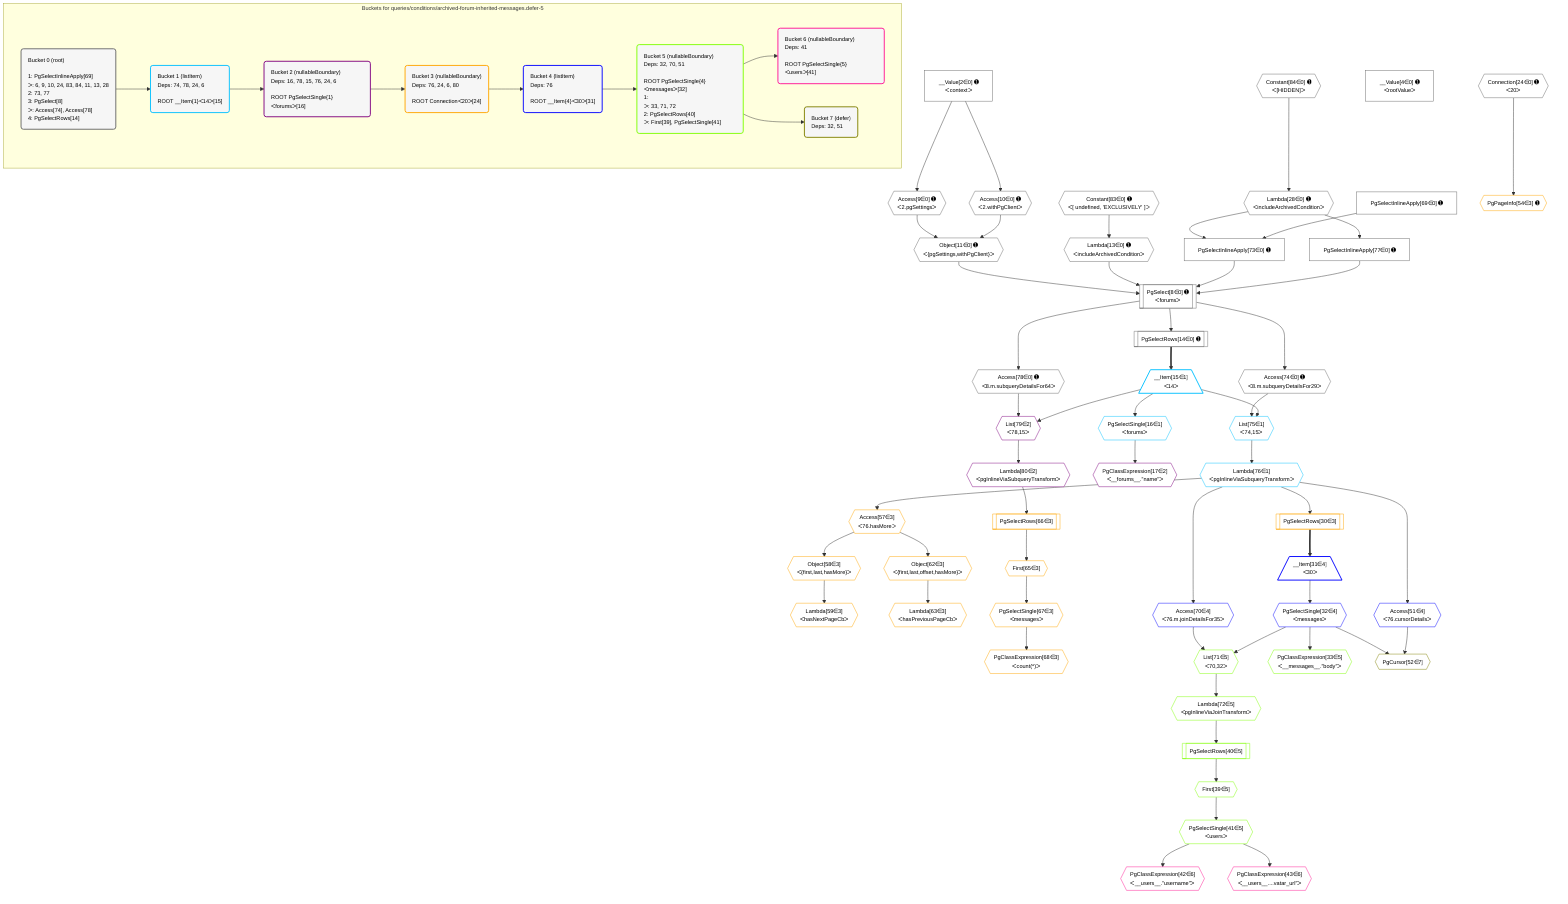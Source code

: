 %%{init: {'themeVariables': { 'fontSize': '12px'}}}%%
graph TD
    classDef path fill:#eee,stroke:#000,color:#000
    classDef plan fill:#fff,stroke-width:1px,color:#000
    classDef itemplan fill:#fff,stroke-width:2px,color:#000
    classDef unbatchedplan fill:#dff,stroke-width:1px,color:#000
    classDef sideeffectplan fill:#fcc,stroke-width:2px,color:#000
    classDef bucket fill:#f6f6f6,color:#000,stroke-width:2px,text-align:left


    %% plan dependencies
    PgSelect8[["PgSelect[8∈0] ➊<br />ᐸforumsᐳ"]]:::plan
    Object11{{"Object[11∈0] ➊<br />ᐸ{pgSettings,withPgClient}ᐳ"}}:::plan
    Lambda13{{"Lambda[13∈0] ➊<br />ᐸincludeArchivedConditionᐳ"}}:::plan
    PgSelectInlineApply73["PgSelectInlineApply[73∈0] ➊"]:::plan
    PgSelectInlineApply77["PgSelectInlineApply[77∈0] ➊"]:::plan
    Object11 & Lambda13 & PgSelectInlineApply73 & PgSelectInlineApply77 --> PgSelect8
    Access9{{"Access[9∈0] ➊<br />ᐸ2.pgSettingsᐳ"}}:::plan
    Access10{{"Access[10∈0] ➊<br />ᐸ2.withPgClientᐳ"}}:::plan
    Access9 & Access10 --> Object11
    Lambda28{{"Lambda[28∈0] ➊<br />ᐸincludeArchivedConditionᐳ"}}:::plan
    PgSelectInlineApply69["PgSelectInlineApply[69∈0] ➊"]:::plan
    Lambda28 & PgSelectInlineApply69 --> PgSelectInlineApply73
    __Value2["__Value[2∈0] ➊<br />ᐸcontextᐳ"]:::plan
    __Value2 --> Access9
    __Value2 --> Access10
    Constant83{{"Constant[83∈0] ➊<br />ᐸ[ undefined, 'EXCLUSIVELY' ]ᐳ"}}:::plan
    Constant83 --> Lambda13
    PgSelectRows14[["PgSelectRows[14∈0] ➊"]]:::plan
    PgSelect8 --> PgSelectRows14
    Constant84{{"Constant[84∈0] ➊<br />ᐸ[HIDDEN]ᐳ"}}:::plan
    Constant84 --> Lambda28
    Access74{{"Access[74∈0] ➊<br />ᐸ8.m.subqueryDetailsFor29ᐳ"}}:::plan
    PgSelect8 --> Access74
    Lambda28 --> PgSelectInlineApply77
    Access78{{"Access[78∈0] ➊<br />ᐸ8.m.subqueryDetailsFor64ᐳ"}}:::plan
    PgSelect8 --> Access78
    __Value4["__Value[4∈0] ➊<br />ᐸrootValueᐳ"]:::plan
    Connection24{{"Connection[24∈0] ➊<br />ᐸ20ᐳ"}}:::plan
    List75{{"List[75∈1]<br />ᐸ74,15ᐳ"}}:::plan
    __Item15[/"__Item[15∈1]<br />ᐸ14ᐳ"\]:::itemplan
    Access74 & __Item15 --> List75
    PgSelectRows14 ==> __Item15
    PgSelectSingle16{{"PgSelectSingle[16∈1]<br />ᐸforumsᐳ"}}:::plan
    __Item15 --> PgSelectSingle16
    Lambda76{{"Lambda[76∈1]<br />ᐸpgInlineViaSubqueryTransformᐳ"}}:::plan
    List75 --> Lambda76
    List79{{"List[79∈2]<br />ᐸ78,15ᐳ"}}:::plan
    Access78 & __Item15 --> List79
    PgClassExpression17{{"PgClassExpression[17∈2]<br />ᐸ__forums__.”name”ᐳ"}}:::plan
    PgSelectSingle16 --> PgClassExpression17
    Lambda80{{"Lambda[80∈2]<br />ᐸpgInlineViaSubqueryTransformᐳ"}}:::plan
    List79 --> Lambda80
    Object62{{"Object[62∈3]<br />ᐸ{first,last,offset,hasMore}ᐳ"}}:::plan
    Access57{{"Access[57∈3]<br />ᐸ76.hasMoreᐳ"}}:::plan
    Access57 --> Object62
    Object58{{"Object[58∈3]<br />ᐸ{first,last,hasMore}ᐳ"}}:::plan
    Access57 --> Object58
    PgSelectRows30[["PgSelectRows[30∈3]"]]:::plan
    Lambda76 --> PgSelectRows30
    PgPageInfo54{{"PgPageInfo[54∈3] ➊"}}:::plan
    Connection24 --> PgPageInfo54
    Lambda76 --> Access57
    Lambda59{{"Lambda[59∈3]<br />ᐸhasNextPageCbᐳ"}}:::plan
    Object58 --> Lambda59
    Lambda63{{"Lambda[63∈3]<br />ᐸhasPreviousPageCbᐳ"}}:::plan
    Object62 --> Lambda63
    First65{{"First[65∈3]"}}:::plan
    PgSelectRows66[["PgSelectRows[66∈3]"]]:::plan
    PgSelectRows66 --> First65
    Lambda80 --> PgSelectRows66
    PgSelectSingle67{{"PgSelectSingle[67∈3]<br />ᐸmessagesᐳ"}}:::plan
    First65 --> PgSelectSingle67
    PgClassExpression68{{"PgClassExpression[68∈3]<br />ᐸcount(*)ᐳ"}}:::plan
    PgSelectSingle67 --> PgClassExpression68
    __Item31[/"__Item[31∈4]<br />ᐸ30ᐳ"\]:::itemplan
    PgSelectRows30 ==> __Item31
    PgSelectSingle32{{"PgSelectSingle[32∈4]<br />ᐸmessagesᐳ"}}:::plan
    __Item31 --> PgSelectSingle32
    Access51{{"Access[51∈4]<br />ᐸ76.cursorDetailsᐳ"}}:::plan
    Lambda76 --> Access51
    Access70{{"Access[70∈4]<br />ᐸ76.m.joinDetailsFor35ᐳ"}}:::plan
    Lambda76 --> Access70
    List71{{"List[71∈5]<br />ᐸ70,32ᐳ"}}:::plan
    Access70 & PgSelectSingle32 --> List71
    PgClassExpression33{{"PgClassExpression[33∈5]<br />ᐸ__messages__.”body”ᐳ"}}:::plan
    PgSelectSingle32 --> PgClassExpression33
    First39{{"First[39∈5]"}}:::plan
    PgSelectRows40[["PgSelectRows[40∈5]"]]:::plan
    PgSelectRows40 --> First39
    Lambda72{{"Lambda[72∈5]<br />ᐸpgInlineViaJoinTransformᐳ"}}:::plan
    Lambda72 --> PgSelectRows40
    PgSelectSingle41{{"PgSelectSingle[41∈5]<br />ᐸusersᐳ"}}:::plan
    First39 --> PgSelectSingle41
    List71 --> Lambda72
    PgClassExpression42{{"PgClassExpression[42∈6]<br />ᐸ__users__.”username”ᐳ"}}:::plan
    PgSelectSingle41 --> PgClassExpression42
    PgClassExpression43{{"PgClassExpression[43∈6]<br />ᐸ__users__....vatar_url”ᐳ"}}:::plan
    PgSelectSingle41 --> PgClassExpression43
    PgCursor52{{"PgCursor[52∈7]"}}:::plan
    PgSelectSingle32 & Access51 --> PgCursor52

    %% define steps

    subgraph "Buckets for queries/conditions/archived-forum-inherited-messages.defer-5"
    Bucket0("Bucket 0 (root)<br /><br />1: PgSelectInlineApply[69]<br />ᐳ: 6, 9, 10, 24, 83, 84, 11, 13, 28<br />2: 73, 77<br />3: PgSelect[8]<br />ᐳ: Access[74], Access[78]<br />4: PgSelectRows[14]"):::bucket
    classDef bucket0 stroke:#696969
    class Bucket0,__Value2,__Value4,PgSelect8,Access9,Access10,Object11,Lambda13,PgSelectRows14,Connection24,Lambda28,PgSelectInlineApply69,PgSelectInlineApply73,Access74,PgSelectInlineApply77,Access78,Constant83,Constant84 bucket0
    Bucket1("Bucket 1 (listItem)<br />Deps: 74, 78, 24, 6<br /><br />ROOT __Item{1}ᐸ14ᐳ[15]"):::bucket
    classDef bucket1 stroke:#00bfff
    class Bucket1,__Item15,PgSelectSingle16,List75,Lambda76 bucket1
    Bucket2("Bucket 2 (nullableBoundary)<br />Deps: 16, 78, 15, 76, 24, 6<br /><br />ROOT PgSelectSingle{1}ᐸforumsᐳ[16]"):::bucket
    classDef bucket2 stroke:#7f007f
    class Bucket2,PgClassExpression17,List79,Lambda80 bucket2
    Bucket3("Bucket 3 (nullableBoundary)<br />Deps: 76, 24, 6, 80<br /><br />ROOT Connectionᐸ20ᐳ[24]"):::bucket
    classDef bucket3 stroke:#ffa500
    class Bucket3,PgSelectRows30,PgPageInfo54,Access57,Object58,Lambda59,Object62,Lambda63,First65,PgSelectRows66,PgSelectSingle67,PgClassExpression68 bucket3
    Bucket4("Bucket 4 (listItem)<br />Deps: 76<br /><br />ROOT __Item{4}ᐸ30ᐳ[31]"):::bucket
    classDef bucket4 stroke:#0000ff
    class Bucket4,__Item31,PgSelectSingle32,Access51,Access70 bucket4
    Bucket5("Bucket 5 (nullableBoundary)<br />Deps: 32, 70, 51<br /><br />ROOT PgSelectSingle{4}ᐸmessagesᐳ[32]<br />1: <br />ᐳ: 33, 71, 72<br />2: PgSelectRows[40]<br />ᐳ: First[39], PgSelectSingle[41]"):::bucket
    classDef bucket5 stroke:#7fff00
    class Bucket5,PgClassExpression33,First39,PgSelectRows40,PgSelectSingle41,List71,Lambda72 bucket5
    Bucket6("Bucket 6 (nullableBoundary)<br />Deps: 41<br /><br />ROOT PgSelectSingle{5}ᐸusersᐳ[41]"):::bucket
    classDef bucket6 stroke:#ff1493
    class Bucket6,PgClassExpression42,PgClassExpression43 bucket6
    Bucket7("Bucket 7 (defer)<br />Deps: 32, 51"):::bucket
    classDef bucket7 stroke:#808000
    class Bucket7,PgCursor52 bucket7
    Bucket0 --> Bucket1
    Bucket1 --> Bucket2
    Bucket2 --> Bucket3
    Bucket3 --> Bucket4
    Bucket4 --> Bucket5
    Bucket5 --> Bucket6 & Bucket7
    end